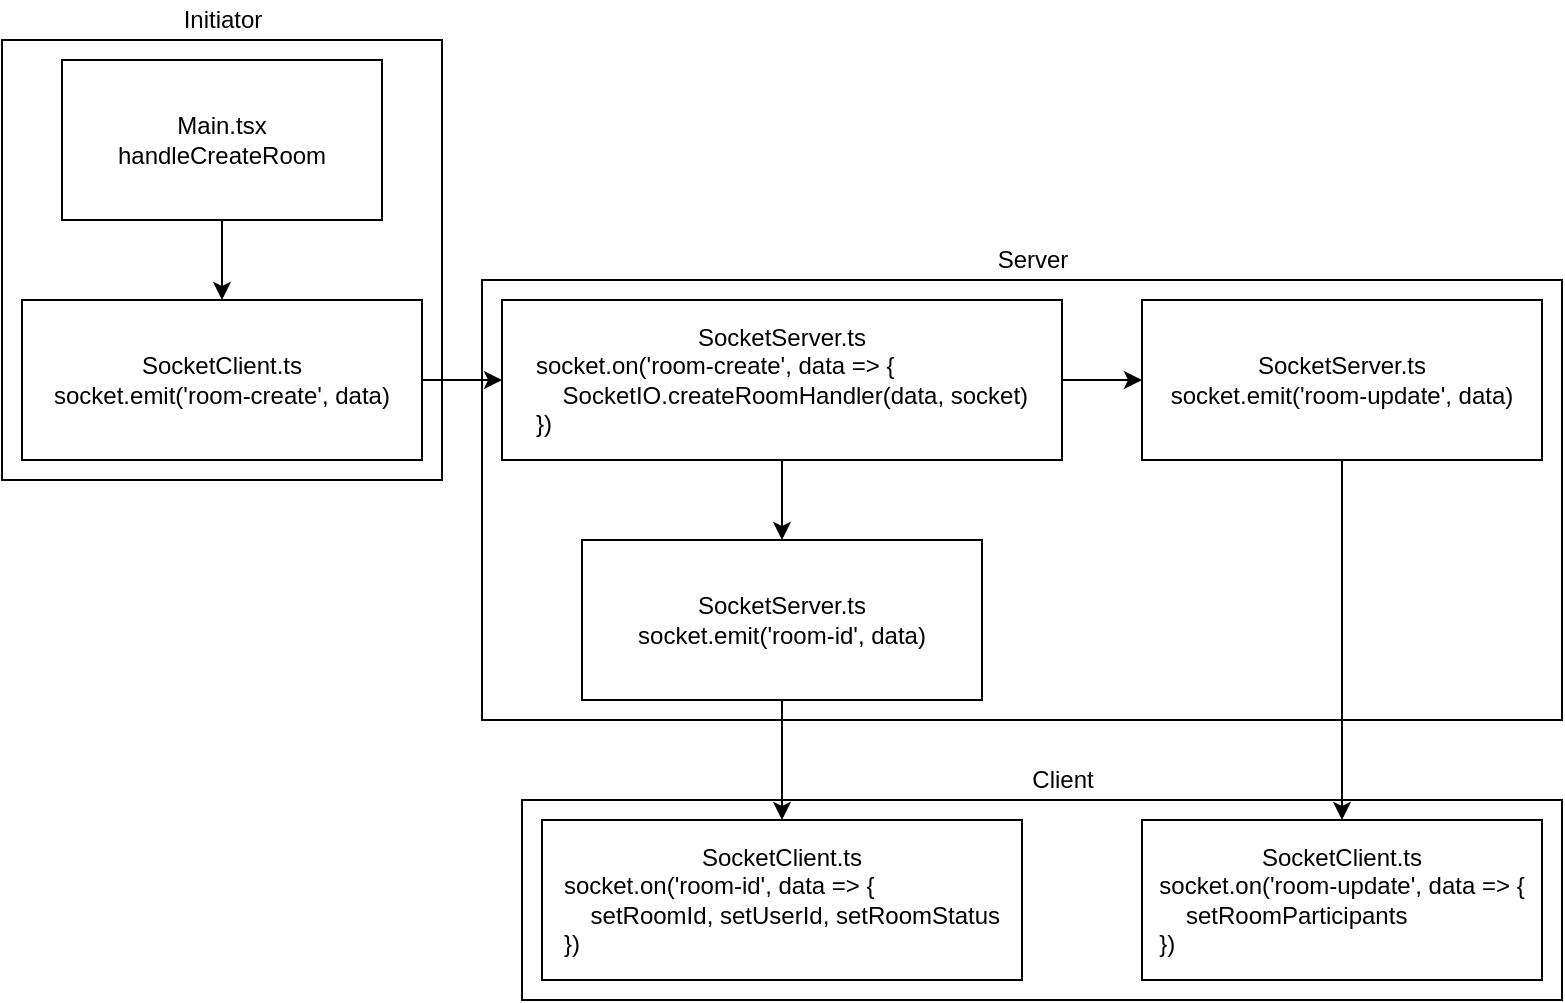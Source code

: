 <mxfile>
    <diagram id="g56PH9GYsw9-lNaD9uy8" name="Page-1">
        <mxGraphModel dx="1230" dy="614" grid="1" gridSize="10" guides="1" tooltips="1" connect="1" arrows="1" fold="1" page="1" pageScale="1" pageWidth="827" pageHeight="1169" math="0" shadow="0">
            <root>
                <mxCell id="0"/>
                <mxCell id="1" parent="0"/>
                <mxCell id="26" value="" style="whiteSpace=wrap;html=1;" vertex="1" parent="1">
                    <mxGeometry x="290" y="410" width="520" height="100" as="geometry"/>
                </mxCell>
                <mxCell id="21" value="" style="rounded=0;whiteSpace=wrap;html=1;" vertex="1" parent="1">
                    <mxGeometry x="30" y="30" width="220" height="220" as="geometry"/>
                </mxCell>
                <mxCell id="20" value="" style="whiteSpace=wrap;html=1;" vertex="1" parent="1">
                    <mxGeometry x="270" y="150" width="540" height="220" as="geometry"/>
                </mxCell>
                <mxCell id="4" value="" style="edgeStyle=none;html=1;" edge="1" parent="1" source="2" target="3">
                    <mxGeometry relative="1" as="geometry"/>
                </mxCell>
                <mxCell id="2" value="Main.tsx&lt;br&gt;handleCreateRoom" style="rounded=0;whiteSpace=wrap;html=1;" vertex="1" parent="1">
                    <mxGeometry x="60" y="40" width="160" height="80" as="geometry"/>
                </mxCell>
                <mxCell id="14" value="" style="edgeStyle=none;html=1;" edge="1" parent="1" source="3" target="6">
                    <mxGeometry relative="1" as="geometry"/>
                </mxCell>
                <mxCell id="3" value="SocketClient.ts&lt;br&gt;socket.emit('room-create', data)" style="rounded=0;whiteSpace=wrap;html=1;" vertex="1" parent="1">
                    <mxGeometry x="40" y="160" width="200" height="80" as="geometry"/>
                </mxCell>
                <mxCell id="17" value="" style="edgeStyle=none;html=1;" edge="1" parent="1" source="6" target="16">
                    <mxGeometry relative="1" as="geometry"/>
                </mxCell>
                <mxCell id="19" value="" style="edgeStyle=none;html=1;" edge="1" parent="1" source="6" target="18">
                    <mxGeometry relative="1" as="geometry"/>
                </mxCell>
                <mxCell id="6" value="&lt;span&gt;SocketServer.ts&lt;/span&gt;&lt;br&gt;&lt;div style=&quot;text-align: left&quot;&gt;&lt;span&gt;socket.on('room-create', &lt;/span&gt;&lt;span&gt;data =&amp;gt; {&lt;/span&gt;&lt;/div&gt;&lt;div style=&quot;text-align: left&quot;&gt;&lt;span&gt;&amp;nbsp; &amp;nbsp; SocketIO.createRoomHandler(data, socket)&lt;/span&gt;&lt;/div&gt;&lt;span&gt;&lt;div style=&quot;text-align: left&quot;&gt;&lt;span&gt;})&lt;/span&gt;&lt;/div&gt;&lt;/span&gt;" style="rounded=0;whiteSpace=wrap;html=1;" vertex="1" parent="1">
                    <mxGeometry x="280" y="160" width="280" height="80" as="geometry"/>
                </mxCell>
                <mxCell id="7" value="Initiator" style="text;html=1;align=center;verticalAlign=middle;resizable=0;points=[];autosize=1;strokeColor=none;fillColor=none;" vertex="1" parent="1">
                    <mxGeometry x="115" y="10" width="50" height="20" as="geometry"/>
                </mxCell>
                <mxCell id="15" value="Server" style="text;html=1;align=center;verticalAlign=middle;resizable=0;points=[];autosize=1;strokeColor=none;fillColor=none;" vertex="1" parent="1">
                    <mxGeometry x="520" y="130" width="50" height="20" as="geometry"/>
                </mxCell>
                <mxCell id="24" style="edgeStyle=none;html=1;exitX=0.5;exitY=1;exitDx=0;exitDy=0;" edge="1" parent="1" source="16" target="22">
                    <mxGeometry relative="1" as="geometry">
                        <mxPoint x="420" y="440" as="targetPoint"/>
                        <Array as="points"/>
                    </mxGeometry>
                </mxCell>
                <mxCell id="16" value="SocketServer.ts&lt;br&gt;socket.emit('room-id', data)" style="whiteSpace=wrap;html=1;" vertex="1" parent="1">
                    <mxGeometry x="320" y="280" width="200" height="80" as="geometry"/>
                </mxCell>
                <mxCell id="23" style="edgeStyle=none;html=1;exitX=0.5;exitY=1;exitDx=0;exitDy=0;entryX=0.5;entryY=0;entryDx=0;entryDy=0;" edge="1" parent="1" source="18" target="25">
                    <mxGeometry relative="1" as="geometry">
                        <mxPoint x="650" y="240" as="sourcePoint"/>
                        <mxPoint x="700" y="400" as="targetPoint"/>
                        <Array as="points">
                            <mxPoint x="700" y="290"/>
                        </Array>
                    </mxGeometry>
                </mxCell>
                <mxCell id="18" value="SocketServer.ts&lt;br&gt;socket.emit('room-update', data)" style="whiteSpace=wrap;html=1;" vertex="1" parent="1">
                    <mxGeometry x="600" y="160" width="200" height="80" as="geometry"/>
                </mxCell>
                <mxCell id="22" value="SocketClient.ts&lt;br&gt;&lt;div style=&quot;text-align: left&quot;&gt;&lt;span&gt;socket.on('room-id', data =&amp;gt; {&lt;/span&gt;&lt;/div&gt;&lt;div style=&quot;text-align: left&quot;&gt;&lt;span&gt;&amp;nbsp; &amp;nbsp; setRoomId, setUserId, setRoomStatus&lt;/span&gt;&lt;/div&gt;&lt;div style=&quot;text-align: left&quot;&gt;&lt;span&gt;})&lt;/span&gt;&lt;/div&gt;" style="whiteSpace=wrap;html=1;" vertex="1" parent="1">
                    <mxGeometry x="300" y="420" width="240" height="80" as="geometry"/>
                </mxCell>
                <mxCell id="25" value="SocketClient.ts&lt;br&gt;&lt;div style=&quot;text-align: left&quot;&gt;&lt;span&gt;socket.on('room-update', data =&amp;gt; {&lt;/span&gt;&lt;/div&gt;&lt;div style=&quot;text-align: left&quot;&gt;&lt;span&gt;&amp;nbsp; &amp;nbsp; setRoomParticipants&lt;/span&gt;&lt;/div&gt;&lt;div style=&quot;text-align: left&quot;&gt;&lt;span&gt;})&lt;/span&gt;&lt;/div&gt;" style="whiteSpace=wrap;html=1;" vertex="1" parent="1">
                    <mxGeometry x="600" y="420" width="200" height="80" as="geometry"/>
                </mxCell>
                <mxCell id="27" value="Client" style="text;html=1;align=center;verticalAlign=middle;resizable=0;points=[];autosize=1;strokeColor=none;fillColor=none;" vertex="1" parent="1">
                    <mxGeometry x="535" y="390" width="50" height="20" as="geometry"/>
                </mxCell>
            </root>
        </mxGraphModel>
    </diagram>
</mxfile>